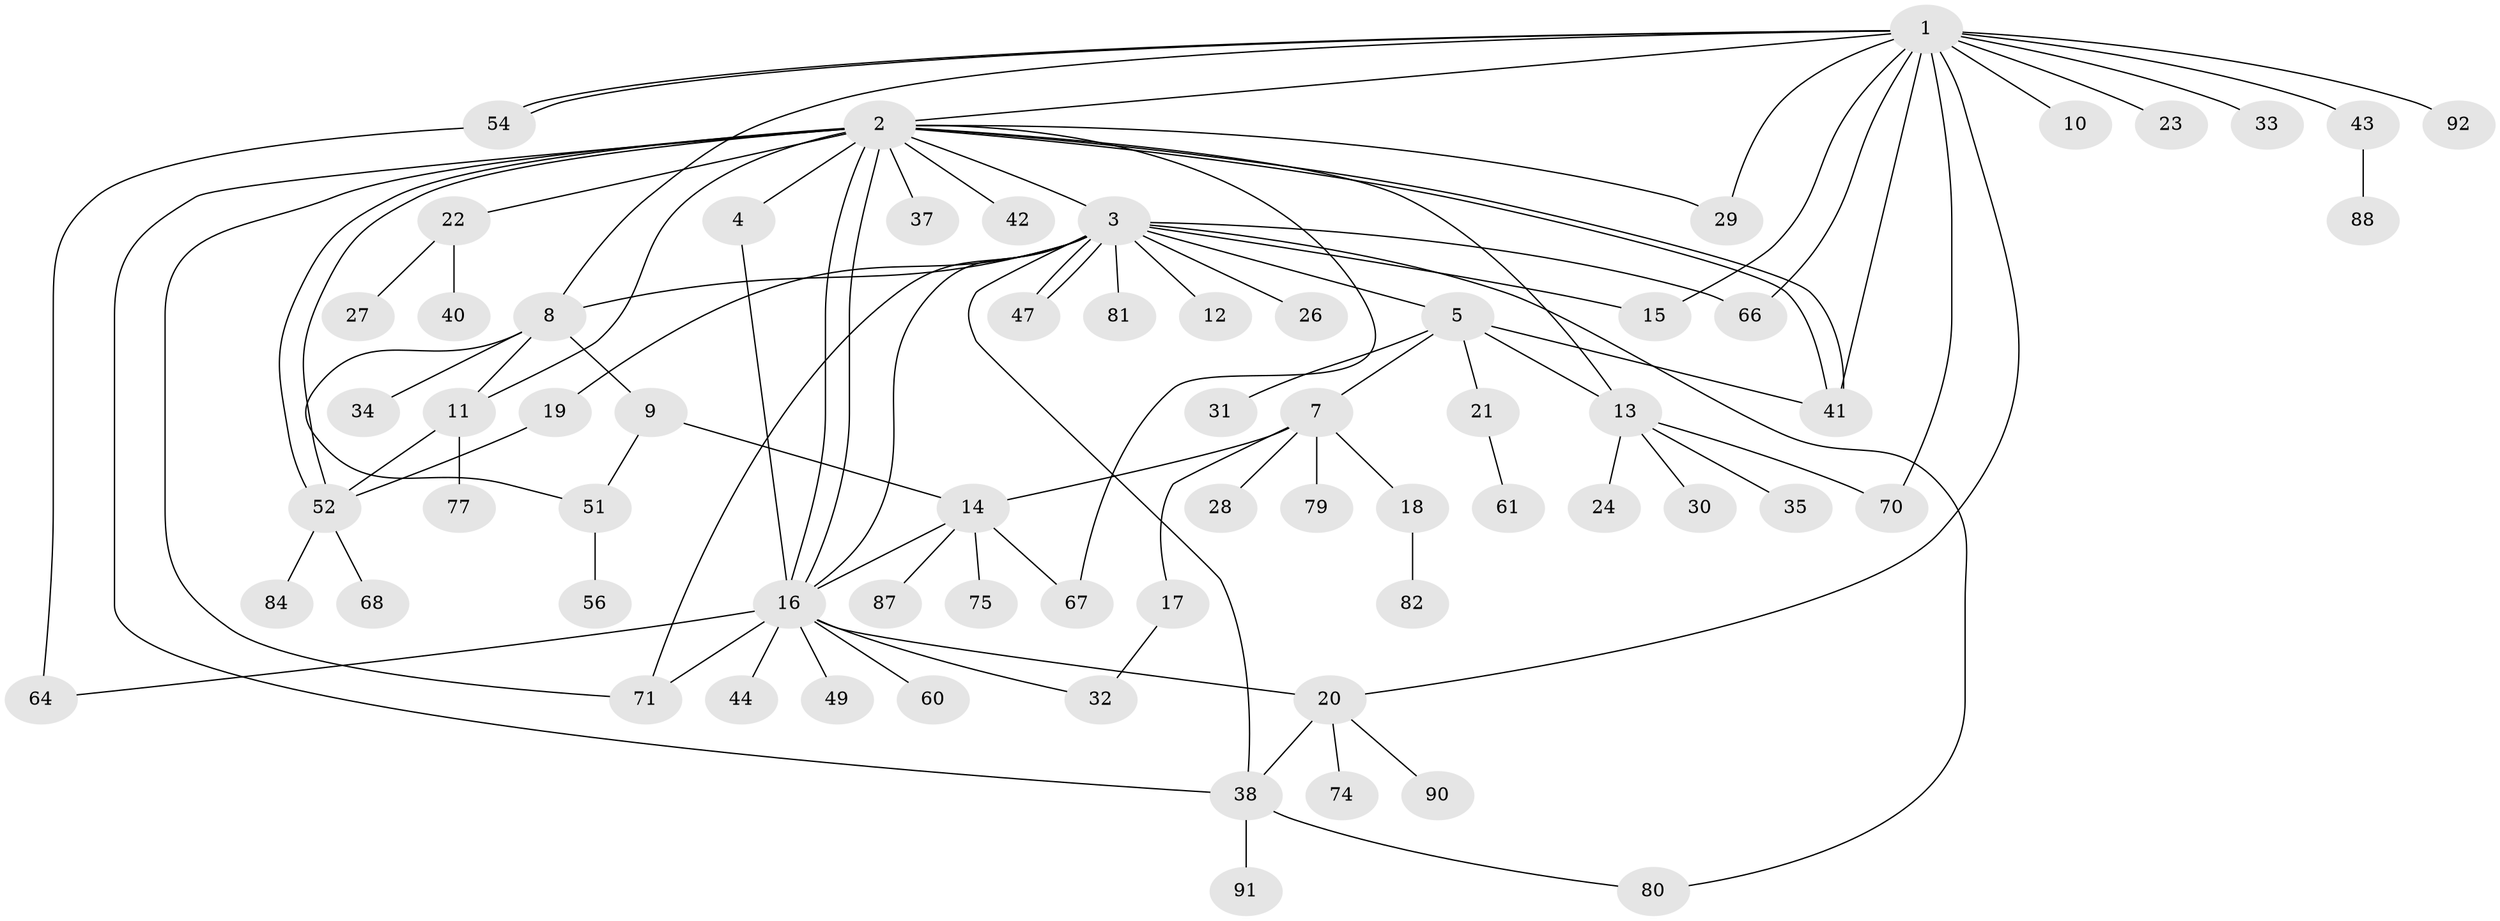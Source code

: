 // Generated by graph-tools (version 1.1) at 2025/23/03/03/25 07:23:48]
// undirected, 67 vertices, 96 edges
graph export_dot {
graph [start="1"]
  node [color=gray90,style=filled];
  1 [super="+62"];
  2 [super="+57"];
  3 [super="+83"];
  4 [super="+6"];
  5 [super="+58"];
  7 [super="+36"];
  8 [super="+48"];
  9 [super="+53"];
  10;
  11 [super="+85"];
  12;
  13 [super="+59"];
  14 [super="+45"];
  15;
  16 [super="+69"];
  17 [super="+39"];
  18 [super="+89"];
  19;
  20 [super="+50"];
  21;
  22 [super="+25"];
  23;
  24;
  26;
  27;
  28;
  29 [super="+46"];
  30;
  31;
  32 [super="+63"];
  33;
  34;
  35;
  37;
  38 [super="+72"];
  40;
  41;
  42;
  43 [super="+55"];
  44;
  47;
  49;
  51;
  52 [super="+78"];
  54;
  56 [super="+65"];
  60 [super="+86"];
  61;
  64;
  66 [super="+76"];
  67;
  68;
  70 [super="+73"];
  71;
  74;
  75;
  77;
  79;
  80;
  81;
  82;
  84;
  87;
  88;
  90;
  91;
  92;
  1 -- 2;
  1 -- 8;
  1 -- 10;
  1 -- 15;
  1 -- 23;
  1 -- 29;
  1 -- 33;
  1 -- 41;
  1 -- 43 [weight=2];
  1 -- 54;
  1 -- 54;
  1 -- 92;
  1 -- 20;
  1 -- 70;
  1 -- 66;
  2 -- 3;
  2 -- 4;
  2 -- 11;
  2 -- 13;
  2 -- 16 [weight=2];
  2 -- 16;
  2 -- 22;
  2 -- 29 [weight=2];
  2 -- 37;
  2 -- 41;
  2 -- 41;
  2 -- 42;
  2 -- 52;
  2 -- 52;
  2 -- 67;
  2 -- 71;
  2 -- 38;
  3 -- 5;
  3 -- 8;
  3 -- 12;
  3 -- 15;
  3 -- 16;
  3 -- 19;
  3 -- 26;
  3 -- 47;
  3 -- 47;
  3 -- 66;
  3 -- 71;
  3 -- 80;
  3 -- 81;
  3 -- 38;
  4 -- 16;
  5 -- 7;
  5 -- 21;
  5 -- 31;
  5 -- 41;
  5 -- 13;
  7 -- 14;
  7 -- 17;
  7 -- 18;
  7 -- 28;
  7 -- 79;
  8 -- 9;
  8 -- 11;
  8 -- 34;
  8 -- 51;
  9 -- 51;
  9 -- 14;
  11 -- 77;
  11 -- 52;
  13 -- 24;
  13 -- 30;
  13 -- 35;
  13 -- 70;
  14 -- 67;
  14 -- 16;
  14 -- 87;
  14 -- 75;
  16 -- 20;
  16 -- 32;
  16 -- 44;
  16 -- 49;
  16 -- 60;
  16 -- 64;
  16 -- 71;
  17 -- 32;
  18 -- 82;
  19 -- 52;
  20 -- 38 [weight=2];
  20 -- 74;
  20 -- 90;
  21 -- 61;
  22 -- 27;
  22 -- 40;
  38 -- 80;
  38 -- 91;
  43 -- 88;
  51 -- 56;
  52 -- 68;
  52 -- 84;
  54 -- 64;
}
